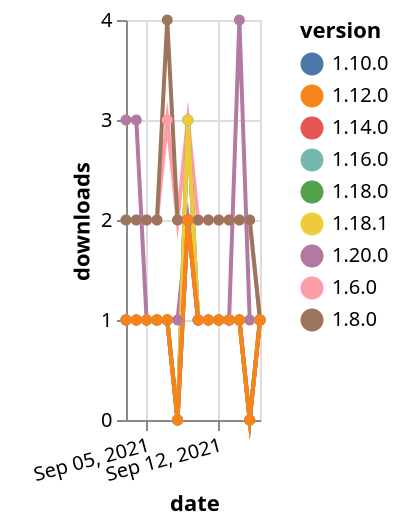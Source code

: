 {"$schema": "https://vega.github.io/schema/vega-lite/v5.json", "description": "A simple bar chart with embedded data.", "data": {"values": [{"date": "2021-09-03", "total": 2714, "delta": 2, "version": "1.6.0"}, {"date": "2021-09-04", "total": 2716, "delta": 2, "version": "1.6.0"}, {"date": "2021-09-05", "total": 2718, "delta": 2, "version": "1.6.0"}, {"date": "2021-09-06", "total": 2720, "delta": 2, "version": "1.6.0"}, {"date": "2021-09-07", "total": 2723, "delta": 3, "version": "1.6.0"}, {"date": "2021-09-08", "total": 2725, "delta": 2, "version": "1.6.0"}, {"date": "2021-09-09", "total": 2728, "delta": 3, "version": "1.6.0"}, {"date": "2021-09-10", "total": 2730, "delta": 2, "version": "1.6.0"}, {"date": "2021-09-11", "total": 2732, "delta": 2, "version": "1.6.0"}, {"date": "2021-09-12", "total": 2734, "delta": 2, "version": "1.6.0"}, {"date": "2021-09-13", "total": 2736, "delta": 2, "version": "1.6.0"}, {"date": "2021-09-14", "total": 2738, "delta": 2, "version": "1.6.0"}, {"date": "2021-09-15", "total": 2740, "delta": 2, "version": "1.6.0"}, {"date": "2021-09-16", "total": 2741, "delta": 1, "version": "1.6.0"}, {"date": "2021-09-03", "total": 385, "delta": 1, "version": "1.18.0"}, {"date": "2021-09-04", "total": 386, "delta": 1, "version": "1.18.0"}, {"date": "2021-09-05", "total": 387, "delta": 1, "version": "1.18.0"}, {"date": "2021-09-06", "total": 388, "delta": 1, "version": "1.18.0"}, {"date": "2021-09-07", "total": 389, "delta": 1, "version": "1.18.0"}, {"date": "2021-09-08", "total": 389, "delta": 0, "version": "1.18.0"}, {"date": "2021-09-09", "total": 392, "delta": 3, "version": "1.18.0"}, {"date": "2021-09-10", "total": 393, "delta": 1, "version": "1.18.0"}, {"date": "2021-09-11", "total": 394, "delta": 1, "version": "1.18.0"}, {"date": "2021-09-12", "total": 395, "delta": 1, "version": "1.18.0"}, {"date": "2021-09-13", "total": 396, "delta": 1, "version": "1.18.0"}, {"date": "2021-09-14", "total": 397, "delta": 1, "version": "1.18.0"}, {"date": "2021-09-15", "total": 397, "delta": 0, "version": "1.18.0"}, {"date": "2021-09-16", "total": 398, "delta": 1, "version": "1.18.0"}, {"date": "2021-09-03", "total": 2508, "delta": 2, "version": "1.8.0"}, {"date": "2021-09-04", "total": 2510, "delta": 2, "version": "1.8.0"}, {"date": "2021-09-05", "total": 2512, "delta": 2, "version": "1.8.0"}, {"date": "2021-09-06", "total": 2514, "delta": 2, "version": "1.8.0"}, {"date": "2021-09-07", "total": 2518, "delta": 4, "version": "1.8.0"}, {"date": "2021-09-08", "total": 2520, "delta": 2, "version": "1.8.0"}, {"date": "2021-09-09", "total": 2522, "delta": 2, "version": "1.8.0"}, {"date": "2021-09-10", "total": 2524, "delta": 2, "version": "1.8.0"}, {"date": "2021-09-11", "total": 2526, "delta": 2, "version": "1.8.0"}, {"date": "2021-09-12", "total": 2528, "delta": 2, "version": "1.8.0"}, {"date": "2021-09-13", "total": 2530, "delta": 2, "version": "1.8.0"}, {"date": "2021-09-14", "total": 2532, "delta": 2, "version": "1.8.0"}, {"date": "2021-09-15", "total": 2534, "delta": 2, "version": "1.8.0"}, {"date": "2021-09-16", "total": 2535, "delta": 1, "version": "1.8.0"}, {"date": "2021-09-03", "total": 555, "delta": 1, "version": "1.10.0"}, {"date": "2021-09-04", "total": 556, "delta": 1, "version": "1.10.0"}, {"date": "2021-09-05", "total": 557, "delta": 1, "version": "1.10.0"}, {"date": "2021-09-06", "total": 558, "delta": 1, "version": "1.10.0"}, {"date": "2021-09-07", "total": 559, "delta": 1, "version": "1.10.0"}, {"date": "2021-09-08", "total": 559, "delta": 0, "version": "1.10.0"}, {"date": "2021-09-09", "total": 561, "delta": 2, "version": "1.10.0"}, {"date": "2021-09-10", "total": 562, "delta": 1, "version": "1.10.0"}, {"date": "2021-09-11", "total": 563, "delta": 1, "version": "1.10.0"}, {"date": "2021-09-12", "total": 564, "delta": 1, "version": "1.10.0"}, {"date": "2021-09-13", "total": 565, "delta": 1, "version": "1.10.0"}, {"date": "2021-09-14", "total": 566, "delta": 1, "version": "1.10.0"}, {"date": "2021-09-15", "total": 566, "delta": 0, "version": "1.10.0"}, {"date": "2021-09-16", "total": 567, "delta": 1, "version": "1.10.0"}, {"date": "2021-09-03", "total": 179, "delta": 3, "version": "1.20.0"}, {"date": "2021-09-04", "total": 182, "delta": 3, "version": "1.20.0"}, {"date": "2021-09-05", "total": 183, "delta": 1, "version": "1.20.0"}, {"date": "2021-09-06", "total": 184, "delta": 1, "version": "1.20.0"}, {"date": "2021-09-07", "total": 185, "delta": 1, "version": "1.20.0"}, {"date": "2021-09-08", "total": 186, "delta": 1, "version": "1.20.0"}, {"date": "2021-09-09", "total": 188, "delta": 2, "version": "1.20.0"}, {"date": "2021-09-10", "total": 189, "delta": 1, "version": "1.20.0"}, {"date": "2021-09-11", "total": 190, "delta": 1, "version": "1.20.0"}, {"date": "2021-09-12", "total": 191, "delta": 1, "version": "1.20.0"}, {"date": "2021-09-13", "total": 192, "delta": 1, "version": "1.20.0"}, {"date": "2021-09-14", "total": 196, "delta": 4, "version": "1.20.0"}, {"date": "2021-09-15", "total": 197, "delta": 1, "version": "1.20.0"}, {"date": "2021-09-16", "total": 198, "delta": 1, "version": "1.20.0"}, {"date": "2021-09-03", "total": 179, "delta": 1, "version": "1.16.0"}, {"date": "2021-09-04", "total": 180, "delta": 1, "version": "1.16.0"}, {"date": "2021-09-05", "total": 181, "delta": 1, "version": "1.16.0"}, {"date": "2021-09-06", "total": 182, "delta": 1, "version": "1.16.0"}, {"date": "2021-09-07", "total": 183, "delta": 1, "version": "1.16.0"}, {"date": "2021-09-08", "total": 183, "delta": 0, "version": "1.16.0"}, {"date": "2021-09-09", "total": 186, "delta": 3, "version": "1.16.0"}, {"date": "2021-09-10", "total": 187, "delta": 1, "version": "1.16.0"}, {"date": "2021-09-11", "total": 188, "delta": 1, "version": "1.16.0"}, {"date": "2021-09-12", "total": 189, "delta": 1, "version": "1.16.0"}, {"date": "2021-09-13", "total": 190, "delta": 1, "version": "1.16.0"}, {"date": "2021-09-14", "total": 191, "delta": 1, "version": "1.16.0"}, {"date": "2021-09-15", "total": 191, "delta": 0, "version": "1.16.0"}, {"date": "2021-09-16", "total": 192, "delta": 1, "version": "1.16.0"}, {"date": "2021-09-03", "total": 136, "delta": 1, "version": "1.18.1"}, {"date": "2021-09-04", "total": 137, "delta": 1, "version": "1.18.1"}, {"date": "2021-09-05", "total": 138, "delta": 1, "version": "1.18.1"}, {"date": "2021-09-06", "total": 139, "delta": 1, "version": "1.18.1"}, {"date": "2021-09-07", "total": 140, "delta": 1, "version": "1.18.1"}, {"date": "2021-09-08", "total": 140, "delta": 0, "version": "1.18.1"}, {"date": "2021-09-09", "total": 143, "delta": 3, "version": "1.18.1"}, {"date": "2021-09-10", "total": 144, "delta": 1, "version": "1.18.1"}, {"date": "2021-09-11", "total": 145, "delta": 1, "version": "1.18.1"}, {"date": "2021-09-12", "total": 146, "delta": 1, "version": "1.18.1"}, {"date": "2021-09-13", "total": 147, "delta": 1, "version": "1.18.1"}, {"date": "2021-09-14", "total": 148, "delta": 1, "version": "1.18.1"}, {"date": "2021-09-15", "total": 148, "delta": 0, "version": "1.18.1"}, {"date": "2021-09-16", "total": 149, "delta": 1, "version": "1.18.1"}, {"date": "2021-09-03", "total": 221, "delta": 1, "version": "1.14.0"}, {"date": "2021-09-04", "total": 222, "delta": 1, "version": "1.14.0"}, {"date": "2021-09-05", "total": 223, "delta": 1, "version": "1.14.0"}, {"date": "2021-09-06", "total": 224, "delta": 1, "version": "1.14.0"}, {"date": "2021-09-07", "total": 225, "delta": 1, "version": "1.14.0"}, {"date": "2021-09-08", "total": 225, "delta": 0, "version": "1.14.0"}, {"date": "2021-09-09", "total": 227, "delta": 2, "version": "1.14.0"}, {"date": "2021-09-10", "total": 228, "delta": 1, "version": "1.14.0"}, {"date": "2021-09-11", "total": 229, "delta": 1, "version": "1.14.0"}, {"date": "2021-09-12", "total": 230, "delta": 1, "version": "1.14.0"}, {"date": "2021-09-13", "total": 231, "delta": 1, "version": "1.14.0"}, {"date": "2021-09-14", "total": 232, "delta": 1, "version": "1.14.0"}, {"date": "2021-09-15", "total": 232, "delta": 0, "version": "1.14.0"}, {"date": "2021-09-16", "total": 233, "delta": 1, "version": "1.14.0"}, {"date": "2021-09-03", "total": 210, "delta": 1, "version": "1.12.0"}, {"date": "2021-09-04", "total": 211, "delta": 1, "version": "1.12.0"}, {"date": "2021-09-05", "total": 212, "delta": 1, "version": "1.12.0"}, {"date": "2021-09-06", "total": 213, "delta": 1, "version": "1.12.0"}, {"date": "2021-09-07", "total": 214, "delta": 1, "version": "1.12.0"}, {"date": "2021-09-08", "total": 214, "delta": 0, "version": "1.12.0"}, {"date": "2021-09-09", "total": 216, "delta": 2, "version": "1.12.0"}, {"date": "2021-09-10", "total": 217, "delta": 1, "version": "1.12.0"}, {"date": "2021-09-11", "total": 218, "delta": 1, "version": "1.12.0"}, {"date": "2021-09-12", "total": 219, "delta": 1, "version": "1.12.0"}, {"date": "2021-09-13", "total": 220, "delta": 1, "version": "1.12.0"}, {"date": "2021-09-14", "total": 221, "delta": 1, "version": "1.12.0"}, {"date": "2021-09-15", "total": 221, "delta": 0, "version": "1.12.0"}, {"date": "2021-09-16", "total": 222, "delta": 1, "version": "1.12.0"}]}, "width": "container", "mark": {"type": "line", "point": {"filled": true}}, "encoding": {"x": {"field": "date", "type": "temporal", "timeUnit": "yearmonthdate", "title": "date", "axis": {"labelAngle": -15}}, "y": {"field": "delta", "type": "quantitative", "title": "downloads"}, "color": {"field": "version", "type": "nominal"}, "tooltip": {"field": "delta"}}}